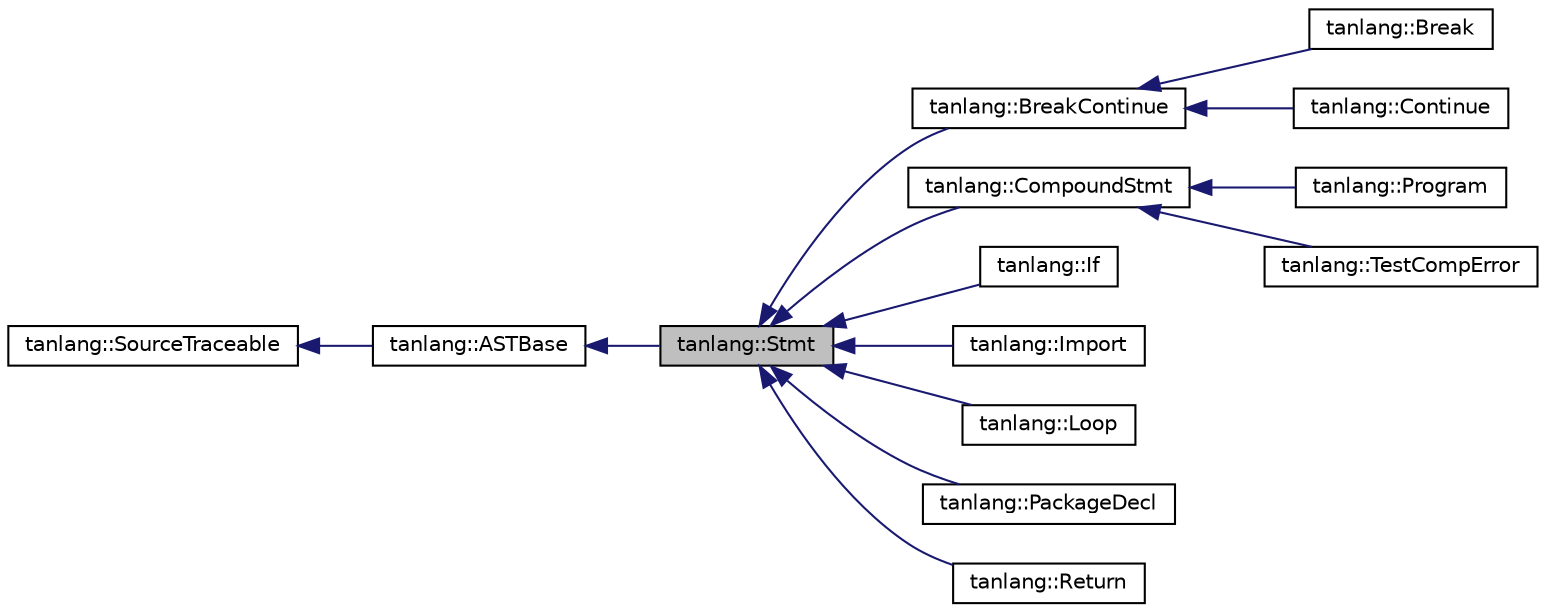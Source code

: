 digraph "tanlang::Stmt"
{
 // LATEX_PDF_SIZE
  edge [fontname="Helvetica",fontsize="10",labelfontname="Helvetica",labelfontsize="10"];
  node [fontname="Helvetica",fontsize="10",shape=record];
  rankdir="LR";
  Node1 [label="tanlang::Stmt",height=0.2,width=0.4,color="black", fillcolor="grey75", style="filled", fontcolor="black",tooltip=" "];
  Node2 -> Node1 [dir="back",color="midnightblue",fontsize="10",style="solid",fontname="Helvetica"];
  Node2 [label="tanlang::ASTBase",height=0.2,width=0.4,color="black", fillcolor="white", style="filled",URL="$classtanlang_1_1ASTBase.html",tooltip=" "];
  Node3 -> Node2 [dir="back",color="midnightblue",fontsize="10",style="solid",fontname="Helvetica"];
  Node3 [label="tanlang::SourceTraceable",height=0.2,width=0.4,color="black", fillcolor="white", style="filled",URL="$classtanlang_1_1SourceTraceable.html",tooltip="Represents the nodes that can be traced back to tokens in the source file."];
  Node1 -> Node4 [dir="back",color="midnightblue",fontsize="10",style="solid",fontname="Helvetica"];
  Node4 [label="tanlang::BreakContinue",height=0.2,width=0.4,color="black", fillcolor="white", style="filled",URL="$classtanlang_1_1BreakContinue.html",tooltip=" "];
  Node4 -> Node5 [dir="back",color="midnightblue",fontsize="10",style="solid",fontname="Helvetica"];
  Node5 [label="tanlang::Break",height=0.2,width=0.4,color="black", fillcolor="white", style="filled",URL="$classtanlang_1_1Break.html",tooltip=" "];
  Node4 -> Node6 [dir="back",color="midnightblue",fontsize="10",style="solid",fontname="Helvetica"];
  Node6 [label="tanlang::Continue",height=0.2,width=0.4,color="black", fillcolor="white", style="filled",URL="$classtanlang_1_1Continue.html",tooltip=" "];
  Node1 -> Node7 [dir="back",color="midnightblue",fontsize="10",style="solid",fontname="Helvetica"];
  Node7 [label="tanlang::CompoundStmt",height=0.2,width=0.4,color="black", fillcolor="white", style="filled",URL="$classtanlang_1_1CompoundStmt.html",tooltip=" "];
  Node7 -> Node8 [dir="back",color="midnightblue",fontsize="10",style="solid",fontname="Helvetica"];
  Node8 [label="tanlang::Program",height=0.2,width=0.4,color="black", fillcolor="white", style="filled",URL="$classtanlang_1_1Program.html",tooltip=" "];
  Node7 -> Node9 [dir="back",color="midnightblue",fontsize="10",style="solid",fontname="Helvetica"];
  Node9 [label="tanlang::TestCompError",height=0.2,width=0.4,color="black", fillcolor="white", style="filled",URL="$classtanlang_1_1TestCompError.html",tooltip=" "];
  Node1 -> Node10 [dir="back",color="midnightblue",fontsize="10",style="solid",fontname="Helvetica"];
  Node10 [label="tanlang::If",height=0.2,width=0.4,color="black", fillcolor="white", style="filled",URL="$classtanlang_1_1If.html",tooltip="Represent if-[else] or if-elif-[else] statements."];
  Node1 -> Node11 [dir="back",color="midnightblue",fontsize="10",style="solid",fontname="Helvetica"];
  Node11 [label="tanlang::Import",height=0.2,width=0.4,color="black", fillcolor="white", style="filled",URL="$classtanlang_1_1Import.html",tooltip=" "];
  Node1 -> Node12 [dir="back",color="midnightblue",fontsize="10",style="solid",fontname="Helvetica"];
  Node12 [label="tanlang::Loop",height=0.2,width=0.4,color="black", fillcolor="white", style="filled",URL="$classtanlang_1_1Loop.html",tooltip=" "];
  Node1 -> Node13 [dir="back",color="midnightblue",fontsize="10",style="solid",fontname="Helvetica"];
  Node13 [label="tanlang::PackageDecl",height=0.2,width=0.4,color="black", fillcolor="white", style="filled",URL="$classtanlang_1_1PackageDecl.html",tooltip=" "];
  Node1 -> Node14 [dir="back",color="midnightblue",fontsize="10",style="solid",fontname="Helvetica"];
  Node14 [label="tanlang::Return",height=0.2,width=0.4,color="black", fillcolor="white", style="filled",URL="$classtanlang_1_1Return.html",tooltip=" "];
}
